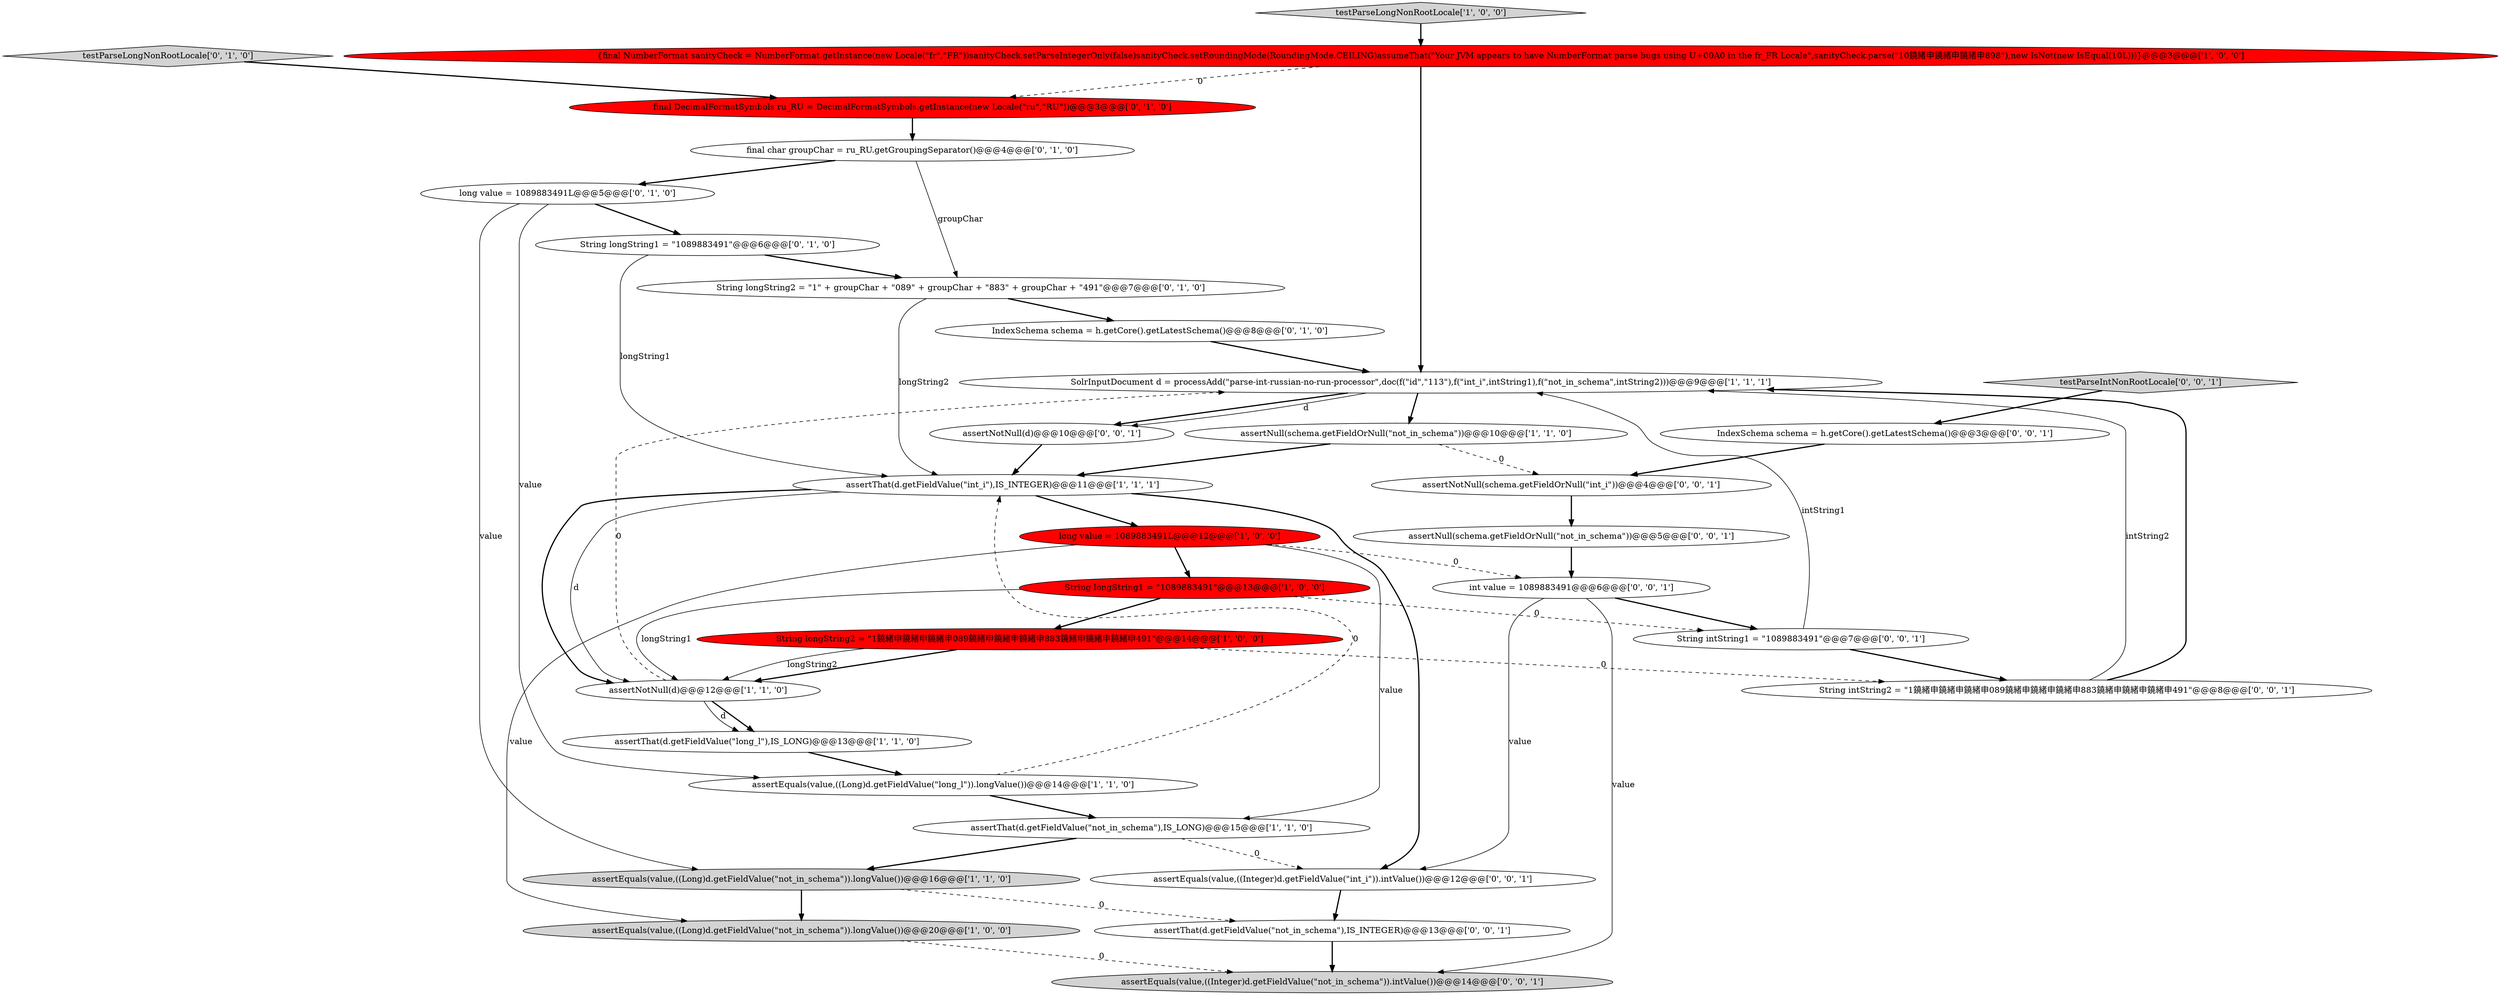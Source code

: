 digraph {
5 [style = filled, label = "SolrInputDocument d = processAdd(\"parse-int-russian-no-run-processor\",doc(f(\"id\",\"113\"),f(\"int_i\",intString1),f(\"not_in_schema\",intString2)))@@@9@@@['1', '1', '1']", fillcolor = white, shape = ellipse image = "AAA0AAABBB1BBB"];
4 [style = filled, label = "assertThat(d.getFieldValue(\"long_l\"),IS_LONG)@@@13@@@['1', '1', '0']", fillcolor = white, shape = ellipse image = "AAA0AAABBB1BBB"];
17 [style = filled, label = "final char groupChar = ru_RU.getGroupingSeparator()@@@4@@@['0', '1', '0']", fillcolor = white, shape = ellipse image = "AAA0AAABBB2BBB"];
19 [style = filled, label = "String longString2 = \"1\" + groupChar + \"089\" + groupChar + \"883\" + groupChar + \"491\"@@@7@@@['0', '1', '0']", fillcolor = white, shape = ellipse image = "AAA0AAABBB2BBB"];
16 [style = filled, label = "long value = 1089883491L@@@5@@@['0', '1', '0']", fillcolor = white, shape = ellipse image = "AAA0AAABBB2BBB"];
10 [style = filled, label = "assertEquals(value,((Long)d.getFieldValue(\"not_in_schema\")).longValue())@@@16@@@['1', '1', '0']", fillcolor = lightgray, shape = ellipse image = "AAA0AAABBB1BBB"];
8 [style = filled, label = "assertEquals(value,((Long)d.getFieldValue(\"not_in_schema\")).longValue())@@@20@@@['1', '0', '0']", fillcolor = lightgray, shape = ellipse image = "AAA0AAABBB1BBB"];
24 [style = filled, label = "assertNotNull(schema.getFieldOrNull(\"int_i\"))@@@4@@@['0', '0', '1']", fillcolor = white, shape = ellipse image = "AAA0AAABBB3BBB"];
3 [style = filled, label = "assertNull(schema.getFieldOrNull(\"not_in_schema\"))@@@10@@@['1', '1', '0']", fillcolor = white, shape = ellipse image = "AAA0AAABBB1BBB"];
0 [style = filled, label = "assertThat(d.getFieldValue(\"int_i\"),IS_INTEGER)@@@11@@@['1', '1', '1']", fillcolor = white, shape = ellipse image = "AAA0AAABBB1BBB"];
14 [style = filled, label = "IndexSchema schema = h.getCore().getLatestSchema()@@@8@@@['0', '1', '0']", fillcolor = white, shape = ellipse image = "AAA0AAABBB2BBB"];
13 [style = filled, label = "assertThat(d.getFieldValue(\"not_in_schema\"),IS_LONG)@@@15@@@['1', '1', '0']", fillcolor = white, shape = ellipse image = "AAA0AAABBB1BBB"];
12 [style = filled, label = "assertEquals(value,((Long)d.getFieldValue(\"long_l\")).longValue())@@@14@@@['1', '1', '0']", fillcolor = white, shape = ellipse image = "AAA0AAABBB1BBB"];
20 [style = filled, label = "testParseLongNonRootLocale['0', '1', '0']", fillcolor = lightgray, shape = diamond image = "AAA0AAABBB2BBB"];
25 [style = filled, label = "assertNotNull(d)@@@10@@@['0', '0', '1']", fillcolor = white, shape = ellipse image = "AAA0AAABBB3BBB"];
21 [style = filled, label = "assertEquals(value,((Integer)d.getFieldValue(\"int_i\")).intValue())@@@12@@@['0', '0', '1']", fillcolor = white, shape = ellipse image = "AAA0AAABBB3BBB"];
29 [style = filled, label = "int value = 1089883491@@@6@@@['0', '0', '1']", fillcolor = white, shape = ellipse image = "AAA0AAABBB3BBB"];
9 [style = filled, label = "String longString1 = \"1089883491\"@@@13@@@['1', '0', '0']", fillcolor = red, shape = ellipse image = "AAA1AAABBB1BBB"];
31 [style = filled, label = "String intString2 = \"1鐃緒申鐃緒申鐃緒申089鐃緒申鐃緒申鐃緒申883鐃緒申鐃緒申鐃緒申491\"@@@8@@@['0', '0', '1']", fillcolor = white, shape = ellipse image = "AAA0AAABBB3BBB"];
2 [style = filled, label = "long value = 1089883491L@@@12@@@['1', '0', '0']", fillcolor = red, shape = ellipse image = "AAA1AAABBB1BBB"];
15 [style = filled, label = "final DecimalFormatSymbols ru_RU = DecimalFormatSymbols.getInstance(new Locale(\"ru\",\"RU\"))@@@3@@@['0', '1', '0']", fillcolor = red, shape = ellipse image = "AAA1AAABBB2BBB"];
18 [style = filled, label = "String longString1 = \"1089883491\"@@@6@@@['0', '1', '0']", fillcolor = white, shape = ellipse image = "AAA0AAABBB2BBB"];
23 [style = filled, label = "testParseIntNonRootLocale['0', '0', '1']", fillcolor = lightgray, shape = diamond image = "AAA0AAABBB3BBB"];
28 [style = filled, label = "assertEquals(value,((Integer)d.getFieldValue(\"not_in_schema\")).intValue())@@@14@@@['0', '0', '1']", fillcolor = lightgray, shape = ellipse image = "AAA0AAABBB3BBB"];
1 [style = filled, label = "testParseLongNonRootLocale['1', '0', '0']", fillcolor = lightgray, shape = diamond image = "AAA0AAABBB1BBB"];
7 [style = filled, label = "String longString2 = \"1鐃緒申鐃緒申鐃緒申089鐃緒申鐃緒申鐃緒申883鐃緒申鐃緒申鐃緒申491\"@@@14@@@['1', '0', '0']", fillcolor = red, shape = ellipse image = "AAA1AAABBB1BBB"];
27 [style = filled, label = "String intString1 = \"1089883491\"@@@7@@@['0', '0', '1']", fillcolor = white, shape = ellipse image = "AAA0AAABBB3BBB"];
6 [style = filled, label = "assertNotNull(d)@@@12@@@['1', '1', '0']", fillcolor = white, shape = ellipse image = "AAA0AAABBB1BBB"];
22 [style = filled, label = "IndexSchema schema = h.getCore().getLatestSchema()@@@3@@@['0', '0', '1']", fillcolor = white, shape = ellipse image = "AAA0AAABBB3BBB"];
11 [style = filled, label = "{final NumberFormat sanityCheck = NumberFormat.getInstance(new Locale(\"fr\",\"FR\"))sanityCheck.setParseIntegerOnly(false)sanityCheck.setRoundingMode(RoundingMode.CEILING)assumeThat(\"Your JVM appears to have NumberFormat parse bugs using U+00A0 in the fr_FR Locale\",sanityCheck.parse(\"10鐃緒申鐃緒申鐃緒申898\"),new IsNot(new IsEqual(10L)))}@@@3@@@['1', '0', '0']", fillcolor = red, shape = ellipse image = "AAA1AAABBB1BBB"];
26 [style = filled, label = "assertNull(schema.getFieldOrNull(\"not_in_schema\"))@@@5@@@['0', '0', '1']", fillcolor = white, shape = ellipse image = "AAA0AAABBB3BBB"];
30 [style = filled, label = "assertThat(d.getFieldValue(\"not_in_schema\"),IS_INTEGER)@@@13@@@['0', '0', '1']", fillcolor = white, shape = ellipse image = "AAA0AAABBB3BBB"];
25->0 [style = bold, label=""];
5->3 [style = bold, label=""];
13->10 [style = bold, label=""];
2->13 [style = solid, label="value"];
16->18 [style = bold, label=""];
7->31 [style = dashed, label="0"];
16->10 [style = solid, label="value"];
0->6 [style = bold, label=""];
11->15 [style = dashed, label="0"];
2->8 [style = solid, label="value"];
26->29 [style = bold, label=""];
31->5 [style = bold, label=""];
0->2 [style = bold, label=""];
3->24 [style = dashed, label="0"];
18->19 [style = bold, label=""];
9->27 [style = dashed, label="0"];
27->31 [style = bold, label=""];
27->5 [style = solid, label="intString1"];
29->28 [style = solid, label="value"];
0->21 [style = bold, label=""];
2->9 [style = bold, label=""];
21->30 [style = bold, label=""];
16->12 [style = solid, label="value"];
8->28 [style = dashed, label="0"];
9->7 [style = bold, label=""];
31->5 [style = solid, label="intString2"];
3->0 [style = bold, label=""];
5->25 [style = bold, label=""];
1->11 [style = bold, label=""];
17->19 [style = solid, label="groupChar"];
29->21 [style = solid, label="value"];
18->0 [style = solid, label="longString1"];
12->13 [style = bold, label=""];
6->4 [style = bold, label=""];
11->5 [style = bold, label=""];
15->17 [style = bold, label=""];
24->26 [style = bold, label=""];
29->27 [style = bold, label=""];
10->30 [style = dashed, label="0"];
30->28 [style = bold, label=""];
23->22 [style = bold, label=""];
19->14 [style = bold, label=""];
9->6 [style = solid, label="longString1"];
10->8 [style = bold, label=""];
5->25 [style = solid, label="d"];
13->21 [style = dashed, label="0"];
0->6 [style = solid, label="d"];
2->29 [style = dashed, label="0"];
7->6 [style = bold, label=""];
6->5 [style = dashed, label="0"];
4->12 [style = bold, label=""];
12->0 [style = dashed, label="0"];
22->24 [style = bold, label=""];
6->4 [style = solid, label="d"];
20->15 [style = bold, label=""];
19->0 [style = solid, label="longString2"];
7->6 [style = solid, label="longString2"];
17->16 [style = bold, label=""];
14->5 [style = bold, label=""];
}
